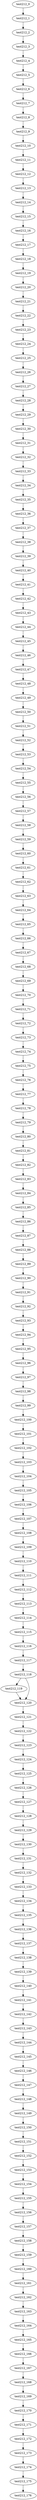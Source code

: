 digraph G {
test212_0->test212_1;
test212_1->test212_2;
test212_2->test212_3;
test212_3->test212_4;
test212_4->test212_5;
test212_5->test212_6;
test212_6->test212_7;
test212_7->test212_8;
test212_8->test212_9;
test212_9->test212_10;
test212_10->test212_11;
test212_11->test212_12;
test212_12->test212_13;
test212_13->test212_14;
test212_14->test212_15;
test212_15->test212_16;
test212_16->test212_17;
test212_17->test212_18;
test212_18->test212_19;
test212_19->test212_20;
test212_20->test212_21;
test212_21->test212_22;
test212_22->test212_23;
test212_23->test212_24;
test212_24->test212_25;
test212_25->test212_26;
test212_26->test212_27;
test212_27->test212_28;
test212_28->test212_29;
test212_29->test212_30;
test212_30->test212_31;
test212_31->test212_32;
test212_32->test212_33;
test212_33->test212_34;
test212_34->test212_35;
test212_35->test212_36;
test212_36->test212_37;
test212_37->test212_38;
test212_38->test212_39;
test212_39->test212_40;
test212_40->test212_41;
test212_41->test212_42;
test212_42->test212_43;
test212_43->test212_44;
test212_44->test212_45;
test212_45->test212_46;
test212_46->test212_47;
test212_47->test212_48;
test212_48->test212_49;
test212_49->test212_50;
test212_50->test212_51;
test212_51->test212_52;
test212_52->test212_53;
test212_53->test212_54;
test212_54->test212_55;
test212_55->test212_56;
test212_56->test212_57;
test212_57->test212_58;
test212_58->test212_59;
test212_59->test212_60;
test212_60->test212_61;
test212_61->test212_62;
test212_62->test212_63;
test212_63->test212_64;
test212_64->test212_65;
test212_65->test212_66;
test212_66->test212_67;
test212_67->test212_68;
test212_68->test212_69;
test212_69->test212_70;
test212_70->test212_71;
test212_71->test212_72;
test212_72->test212_73;
test212_73->test212_74;
test212_74->test212_75;
test212_75->test212_76;
test212_76->test212_77;
test212_77->test212_78;
test212_78->test212_79;
test212_79->test212_80;
test212_80->test212_81;
test212_81->test212_82;
test212_82->test212_83;
test212_83->test212_84;
test212_84->test212_85;
test212_85->test212_86;
test212_86->test212_87;
test212_87->test212_88;
test212_88->test212_89;
test212_89->test212_90;
test212_90->test212_91;
test212_91->test212_92;
test212_92->test212_93;
test212_93->test212_94;
test212_94->test212_95;
test212_95->test212_96;
test212_96->test212_97;
test212_97->test212_98;
test212_98->test212_99;
test212_99->test212_100;
test212_100->test212_101;
test212_101->test212_102;
test212_102->test212_103;
test212_103->test212_104;
test212_104->test212_105;
test212_105->test212_106;
test212_106->test212_107;
test212_107->test212_108;
test212_108->test212_109;
test212_109->test212_110;
test212_110->test212_111;
test212_111->test212_112;
test212_112->test212_113;
test212_113->test212_114;
test212_114->test212_115;
test212_115->test212_116;
test212_116->test212_117;
test212_117->test212_118;
test212_118->test212_119;
test212_118->test212_120;
test212_119->test212_120;
test212_120->test212_121;
test212_121->test212_122;
test212_122->test212_123;
test212_123->test212_124;
test212_124->test212_125;
test212_125->test212_126;
test212_126->test212_127;
test212_127->test212_128;
test212_128->test212_129;
test212_129->test212_130;
test212_130->test212_131;
test212_131->test212_132;
test212_132->test212_133;
test212_133->test212_134;
test212_134->test212_135;
test212_135->test212_136;
test212_136->test212_137;
test212_137->test212_138;
test212_138->test212_139;
test212_139->test212_140;
test212_140->test212_141;
test212_141->test212_142;
test212_142->test212_143;
test212_143->test212_144;
test212_144->test212_145;
test212_145->test212_146;
test212_146->test212_147;
test212_147->test212_148;
test212_148->test212_149;
test212_149->test212_150;
test212_150->test212_151;
test212_151->test212_152;
test212_152->test212_153;
test212_153->test212_154;
test212_154->test212_155;
test212_155->test212_156;
test212_156->test212_157;
test212_157->test212_158;
test212_158->test212_159;
test212_159->test212_160;
test212_160->test212_161;
test212_161->test212_162;
test212_162->test212_163;
test212_163->test212_164;
test212_164->test212_165;
test212_165->test212_166;
test212_166->test212_167;
test212_167->test212_168;
test212_168->test212_169;
test212_169->test212_170;
test212_170->test212_171;
test212_171->test212_172;
test212_172->test212_173;
test212_173->test212_174;
test212_174->test212_175;
test212_175->test212_176;

}
